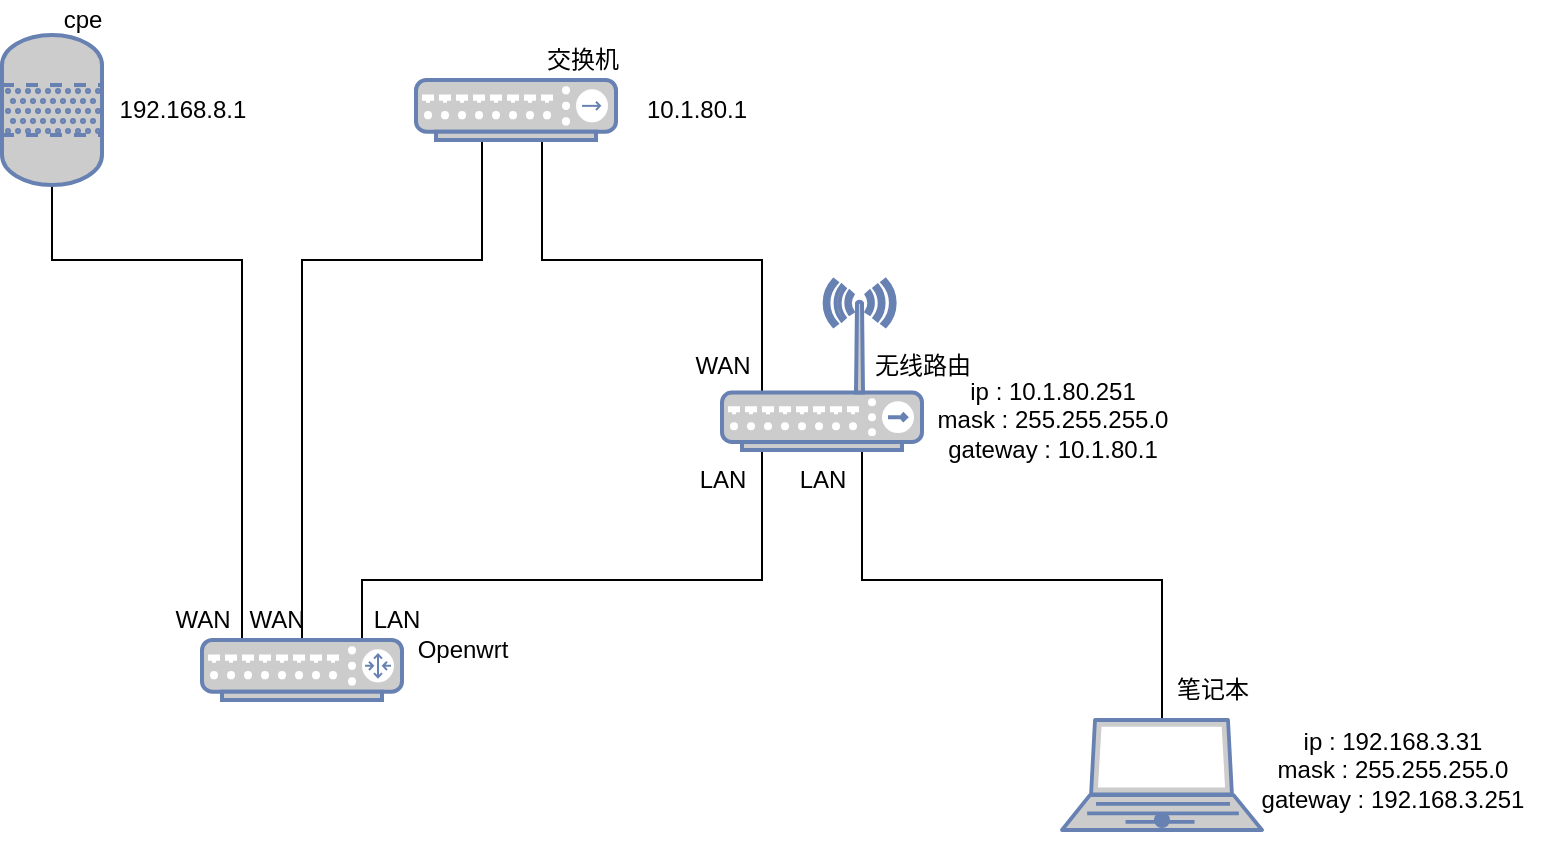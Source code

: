 <mxfile version="17.1.3" type="github">
  <diagram id="xXfyua9_VMPZ3oIZuOAJ" name="Page-1">
    <mxGraphModel dx="946" dy="536" grid="1" gridSize="10" guides="1" tooltips="1" connect="1" arrows="1" fold="1" page="1" pageScale="1" pageWidth="827" pageHeight="1169" math="0" shadow="0">
      <root>
        <mxCell id="0" />
        <mxCell id="1" parent="0" />
        <mxCell id="NaWxdDiv04shD6p3vSGv-10" value="" style="edgeStyle=orthogonalEdgeStyle;rounded=0;orthogonalLoop=1;jettySize=auto;html=1;" edge="1" parent="1" source="LccgevMRxcLiaLM2jQEp-8" target="NaWxdDiv04shD6p3vSGv-9">
          <mxGeometry relative="1" as="geometry">
            <Array as="points">
              <mxPoint x="280" y="150" />
              <mxPoint x="370" y="150" />
            </Array>
          </mxGeometry>
        </mxCell>
        <mxCell id="NaWxdDiv04shD6p3vSGv-9" value="" style="shape=waypoint;sketch=0;size=6;pointerEvents=1;points=[];fillColor=#CCCCCC;resizable=0;rotatable=0;perimeter=centerPerimeter;snapToPoint=1;verticalAlign=top;strokeColor=#6881B3;fontColor=#0066CC;gradientColor=none;gradientDirection=north;strokeWidth=2;" vertex="1" parent="1">
          <mxGeometry x="350" y="60" width="40" height="40" as="geometry" />
        </mxCell>
        <mxCell id="NaWxdDiv04shD6p3vSGv-1" value="" style="shape=waypoint;sketch=0;size=6;pointerEvents=1;points=[];fillColor=#CCCCCC;resizable=0;rotatable=0;perimeter=centerPerimeter;snapToPoint=1;verticalAlign=top;strokeColor=#6881B3;fontColor=#0066CC;gradientColor=none;gradientDirection=north;strokeWidth=2;" vertex="1" parent="1">
          <mxGeometry x="490" y="205" width="40" height="40" as="geometry" />
        </mxCell>
        <mxCell id="NaWxdDiv04shD6p3vSGv-5" value="" style="shape=waypoint;sketch=0;size=6;pointerEvents=1;points=[];fillColor=#CCCCCC;resizable=0;rotatable=0;perimeter=centerPerimeter;snapToPoint=1;verticalAlign=top;strokeColor=#6881B3;fontColor=#0066CC;gradientColor=none;gradientDirection=north;strokeWidth=2;" vertex="1" parent="1">
          <mxGeometry x="490" y="205" width="40" height="40" as="geometry" />
        </mxCell>
        <mxCell id="NaWxdDiv04shD6p3vSGv-7" value="" style="shape=waypoint;sketch=0;size=6;pointerEvents=1;points=[];fillColor=#CCCCCC;resizable=0;rotatable=0;perimeter=centerPerimeter;snapToPoint=1;verticalAlign=top;strokeColor=#6881B3;dashed=0;strokeWidth=2;" vertex="1" parent="1">
          <mxGeometry x="230" y="335" width="40" height="40" as="geometry" />
        </mxCell>
        <mxCell id="NaWxdDiv04shD6p3vSGv-8" value="" style="edgeStyle=orthogonalEdgeStyle;rounded=0;orthogonalLoop=1;jettySize=auto;html=1;" edge="1" parent="1" source="LccgevMRxcLiaLM2jQEp-11" target="NaWxdDiv04shD6p3vSGv-7">
          <mxGeometry relative="1" as="geometry">
            <Array as="points">
              <mxPoint x="155" y="150" />
              <mxPoint x="250" y="150" />
            </Array>
          </mxGeometry>
        </mxCell>
        <mxCell id="NaWxdDiv04shD6p3vSGv-4" value="" style="edgeStyle=orthogonalEdgeStyle;rounded=0;orthogonalLoop=1;jettySize=auto;html=1;" edge="1" parent="1" source="LccgevMRxcLiaLM2jQEp-9">
          <mxGeometry relative="1" as="geometry">
            <mxPoint x="710" y="400" as="targetPoint" />
            <Array as="points">
              <mxPoint x="560" y="310" />
              <mxPoint x="710" y="310" />
            </Array>
          </mxGeometry>
        </mxCell>
        <mxCell id="LccgevMRxcLiaLM2jQEp-6" value="" style="fontColor=#0066CC;verticalAlign=top;verticalLabelPosition=bottom;labelPosition=center;align=center;html=1;outlineConnect=0;fillColor=#CCCCCC;strokeColor=#6881B3;gradientColor=none;gradientDirection=north;strokeWidth=2;shape=mxgraph.networks.laptop;" parent="1" vertex="1">
          <mxGeometry x="660" y="380" width="100" height="55" as="geometry" />
        </mxCell>
        <mxCell id="NaWxdDiv04shD6p3vSGv-2" value="" style="edgeStyle=orthogonalEdgeStyle;rounded=0;orthogonalLoop=1;jettySize=auto;html=1;exitX=0.5;exitY=1;exitDx=0;exitDy=0;exitPerimeter=0;" edge="1" parent="1" source="LccgevMRxcLiaLM2jQEp-7" target="NaWxdDiv04shD6p3vSGv-1">
          <mxGeometry relative="1" as="geometry">
            <Array as="points">
              <mxPoint x="400" y="90" />
              <mxPoint x="400" y="150" />
              <mxPoint x="510" y="150" />
            </Array>
          </mxGeometry>
        </mxCell>
        <mxCell id="LccgevMRxcLiaLM2jQEp-7" value="" style="fontColor=#0066CC;verticalAlign=top;verticalLabelPosition=bottom;labelPosition=center;align=center;html=1;outlineConnect=0;fillColor=#CCCCCC;strokeColor=#6881B3;gradientColor=none;gradientDirection=north;strokeWidth=2;shape=mxgraph.networks.hub;" parent="1" vertex="1">
          <mxGeometry x="337" y="60" width="100" height="30" as="geometry" />
        </mxCell>
        <mxCell id="NaWxdDiv04shD6p3vSGv-6" value="" style="edgeStyle=orthogonalEdgeStyle;rounded=0;orthogonalLoop=1;jettySize=auto;html=1;exitX=1;exitY=0.5;exitDx=0;exitDy=0;exitPerimeter=0;" edge="1" parent="1" source="LccgevMRxcLiaLM2jQEp-8" target="NaWxdDiv04shD6p3vSGv-5">
          <mxGeometry relative="1" as="geometry">
            <Array as="points">
              <mxPoint x="310" y="355" />
              <mxPoint x="310" y="310" />
              <mxPoint x="510" y="310" />
            </Array>
          </mxGeometry>
        </mxCell>
        <mxCell id="LccgevMRxcLiaLM2jQEp-8" value="" style="fontColor=#0066CC;verticalAlign=top;verticalLabelPosition=bottom;labelPosition=center;align=center;html=1;outlineConnect=0;fillColor=#CCCCCC;strokeColor=#6881B3;gradientColor=none;gradientDirection=north;strokeWidth=2;shape=mxgraph.networks.router;" parent="1" vertex="1">
          <mxGeometry x="230" y="340" width="100" height="30" as="geometry" />
        </mxCell>
        <mxCell id="LccgevMRxcLiaLM2jQEp-9" value="" style="fontColor=#0066CC;verticalAlign=top;verticalLabelPosition=bottom;labelPosition=center;align=center;html=1;outlineConnect=0;fillColor=#CCCCCC;strokeColor=#6881B3;gradientColor=none;gradientDirection=north;strokeWidth=2;shape=mxgraph.networks.wireless_hub;" parent="1" vertex="1">
          <mxGeometry x="490" y="160" width="100" height="85" as="geometry" />
        </mxCell>
        <mxCell id="LccgevMRxcLiaLM2jQEp-11" value="" style="verticalLabelPosition=bottom;outlineConnect=0;align=center;dashed=0;html=1;verticalAlign=top;shape=mxgraph.pid2misc.column;columnType=fluid;strokeColor=#6881B3;fillColor=#CCCCCC;strokeWidth=2;" parent="1" vertex="1">
          <mxGeometry x="130" y="37.5" width="50" height="75" as="geometry" />
        </mxCell>
        <mxCell id="NaWxdDiv04shD6p3vSGv-3" value="" style="shape=waypoint;sketch=0;size=6;pointerEvents=1;points=[];fillColor=#CCCCCC;resizable=0;rotatable=0;perimeter=centerPerimeter;snapToPoint=1;verticalAlign=top;strokeColor=#6881B3;fontColor=#0066CC;gradientColor=none;gradientDirection=north;strokeWidth=2;" vertex="1" parent="1">
          <mxGeometry x="690" y="410" width="40" height="40" as="geometry" />
        </mxCell>
        <mxCell id="NaWxdDiv04shD6p3vSGv-13" value="交换机" style="text;html=1;align=center;verticalAlign=middle;resizable=0;points=[];autosize=1;strokeColor=none;fillColor=none;" vertex="1" parent="1">
          <mxGeometry x="395" y="40" width="50" height="20" as="geometry" />
        </mxCell>
        <mxCell id="NaWxdDiv04shD6p3vSGv-14" value="cpe" style="text;html=1;align=center;verticalAlign=middle;resizable=0;points=[];autosize=1;strokeColor=none;fillColor=none;" vertex="1" parent="1">
          <mxGeometry x="150" y="20" width="40" height="20" as="geometry" />
        </mxCell>
        <mxCell id="NaWxdDiv04shD6p3vSGv-15" value="无线路由" style="text;html=1;align=center;verticalAlign=middle;resizable=0;points=[];autosize=1;strokeColor=none;fillColor=none;" vertex="1" parent="1">
          <mxGeometry x="560" y="192.5" width="60" height="20" as="geometry" />
        </mxCell>
        <mxCell id="NaWxdDiv04shD6p3vSGv-16" value="笔记本" style="text;html=1;align=center;verticalAlign=middle;resizable=0;points=[];autosize=1;strokeColor=none;fillColor=none;" vertex="1" parent="1">
          <mxGeometry x="710" y="355" width="50" height="20" as="geometry" />
        </mxCell>
        <mxCell id="NaWxdDiv04shD6p3vSGv-17" value="Openwrt" style="text;html=1;align=center;verticalAlign=middle;resizable=0;points=[];autosize=1;strokeColor=none;fillColor=none;" vertex="1" parent="1">
          <mxGeometry x="330" y="335" width="60" height="20" as="geometry" />
        </mxCell>
        <mxCell id="NaWxdDiv04shD6p3vSGv-18" value="ip : 192.168.3.31&lt;br&gt;mask : 255.255.255.0&lt;br&gt;gateway : 192.168.3.251" style="text;html=1;align=center;verticalAlign=middle;resizable=0;points=[];autosize=1;strokeColor=none;fillColor=none;" vertex="1" parent="1">
          <mxGeometry x="750" y="380" width="150" height="50" as="geometry" />
        </mxCell>
        <mxCell id="NaWxdDiv04shD6p3vSGv-19" value="LAN" style="text;html=1;align=center;verticalAlign=middle;resizable=0;points=[];autosize=1;strokeColor=none;fillColor=none;" vertex="1" parent="1">
          <mxGeometry x="470" y="250" width="40" height="20" as="geometry" />
        </mxCell>
        <mxCell id="NaWxdDiv04shD6p3vSGv-20" value="LAN" style="text;html=1;align=center;verticalAlign=middle;resizable=0;points=[];autosize=1;strokeColor=none;fillColor=none;" vertex="1" parent="1">
          <mxGeometry x="520" y="250" width="40" height="20" as="geometry" />
        </mxCell>
        <mxCell id="NaWxdDiv04shD6p3vSGv-21" value="WAN" style="text;html=1;align=center;verticalAlign=middle;resizable=0;points=[];autosize=1;strokeColor=none;fillColor=none;" vertex="1" parent="1">
          <mxGeometry x="470" y="192.5" width="40" height="20" as="geometry" />
        </mxCell>
        <mxCell id="NaWxdDiv04shD6p3vSGv-22" value="LAN" style="text;html=1;align=center;verticalAlign=middle;resizable=0;points=[];autosize=1;strokeColor=none;fillColor=none;" vertex="1" parent="1">
          <mxGeometry x="307" y="320" width="40" height="20" as="geometry" />
        </mxCell>
        <mxCell id="NaWxdDiv04shD6p3vSGv-23" value="WAN" style="text;html=1;align=center;verticalAlign=middle;resizable=0;points=[];autosize=1;strokeColor=none;fillColor=none;" vertex="1" parent="1">
          <mxGeometry x="210" y="320" width="40" height="20" as="geometry" />
        </mxCell>
        <mxCell id="NaWxdDiv04shD6p3vSGv-25" value="WAN" style="text;html=1;align=center;verticalAlign=middle;resizable=0;points=[];autosize=1;strokeColor=none;fillColor=none;" vertex="1" parent="1">
          <mxGeometry x="247" y="320" width="40" height="20" as="geometry" />
        </mxCell>
        <mxCell id="NaWxdDiv04shD6p3vSGv-27" value="ip : 10.1.80.251&lt;br&gt;mask : 255.255.255.0&lt;br&gt;gateway : 10.1.80.1" style="text;html=1;align=center;verticalAlign=middle;resizable=0;points=[];autosize=1;strokeColor=none;fillColor=none;" vertex="1" parent="1">
          <mxGeometry x="590" y="205" width="130" height="50" as="geometry" />
        </mxCell>
        <mxCell id="NaWxdDiv04shD6p3vSGv-28" value="192.168.8.1" style="text;html=1;align=center;verticalAlign=middle;resizable=0;points=[];autosize=1;strokeColor=none;fillColor=none;" vertex="1" parent="1">
          <mxGeometry x="180" y="65" width="80" height="20" as="geometry" />
        </mxCell>
        <mxCell id="NaWxdDiv04shD6p3vSGv-29" value="10.1.80.1" style="text;html=1;align=center;verticalAlign=middle;resizable=0;points=[];autosize=1;strokeColor=none;fillColor=none;" vertex="1" parent="1">
          <mxGeometry x="442" y="65" width="70" height="20" as="geometry" />
        </mxCell>
      </root>
    </mxGraphModel>
  </diagram>
</mxfile>
